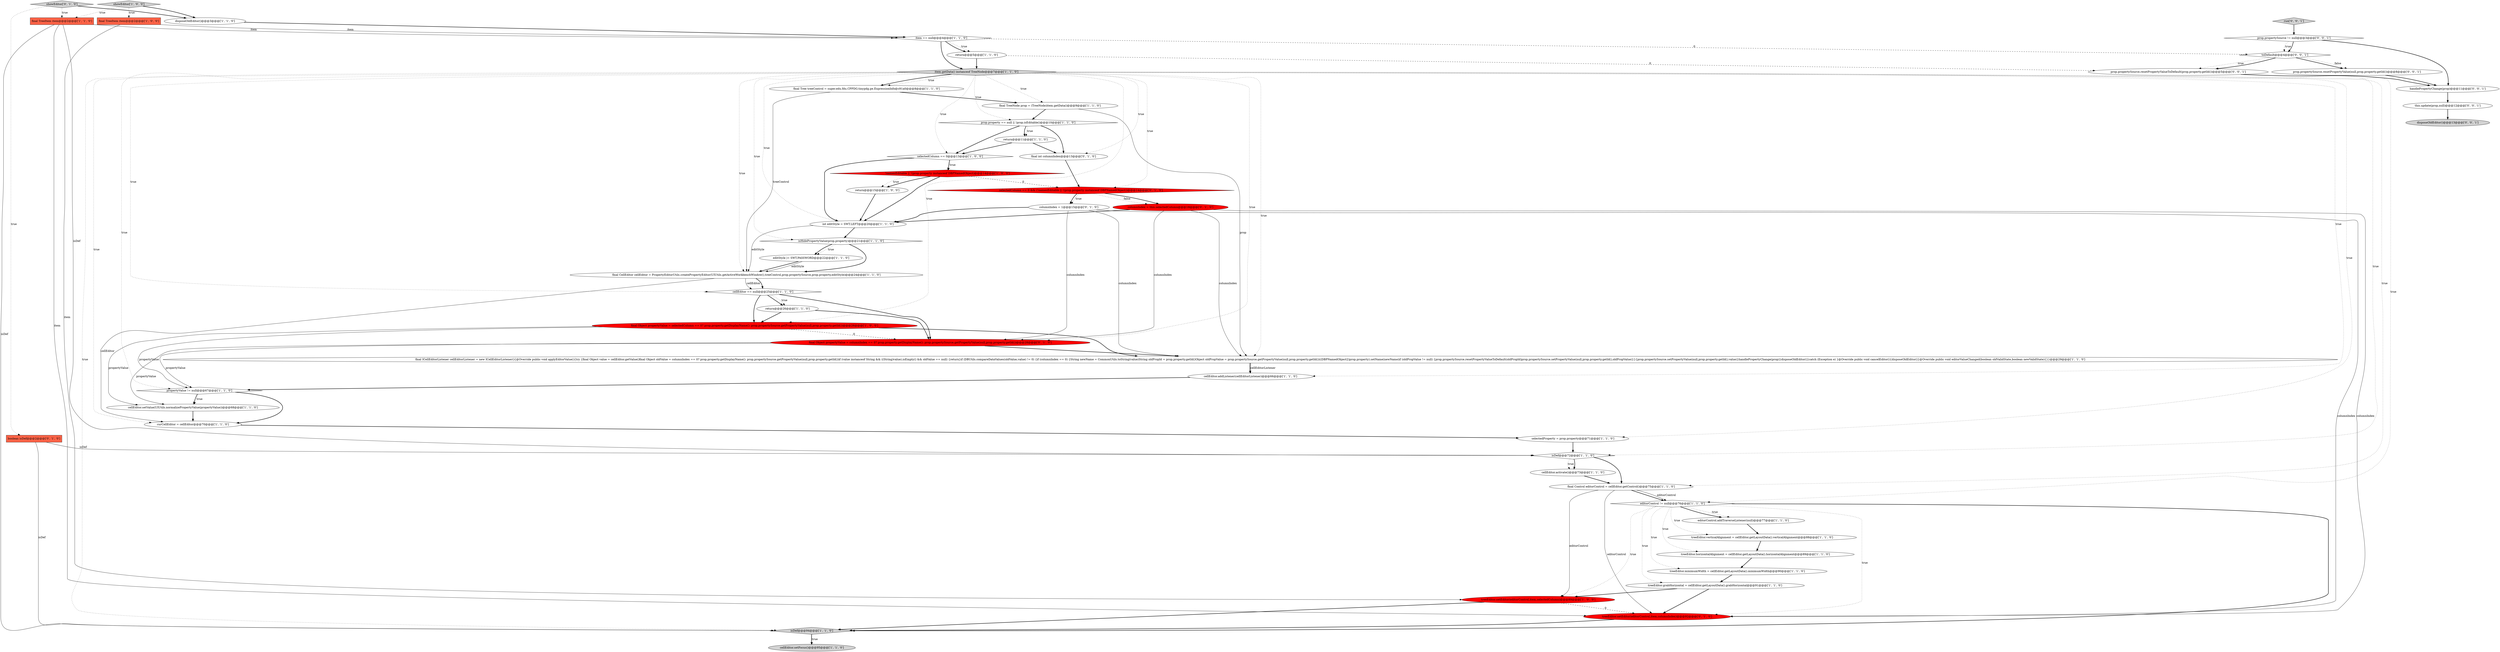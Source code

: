 digraph {
12 [style = filled, label = "final Control editorControl = cellEditor.getControl()@@@75@@@['1', '1', '0']", fillcolor = white, shape = ellipse image = "AAA0AAABBB1BBB"];
17 [style = filled, label = "cellEditor.activate()@@@73@@@['1', '1', '0']", fillcolor = white, shape = ellipse image = "AAA0AAABBB1BBB"];
39 [style = filled, label = "columnIndex = 1@@@15@@@['0', '1', '0']", fillcolor = white, shape = ellipse image = "AAA0AAABBB2BBB"];
43 [style = filled, label = "final int columnIndex@@@13@@@['0', '1', '0']", fillcolor = white, shape = ellipse image = "AAA0AAABBB2BBB"];
47 [style = filled, label = "prop.propertySource.resetPropertyValue(null,prop.property.getId())@@@8@@@['0', '0', '1']", fillcolor = white, shape = ellipse image = "AAA0AAABBB3BBB"];
54 [style = filled, label = "disposeOldEditor()@@@13@@@['0', '0', '1']", fillcolor = lightgray, shape = ellipse image = "AAA0AAABBB3BBB"];
8 [style = filled, label = "final TreeItem item@@@2@@@['1', '0', '0']", fillcolor = tomato, shape = box image = "AAA0AAABBB1BBB"];
37 [style = filled, label = "return@@@26@@@['1', '1', '0']", fillcolor = white, shape = ellipse image = "AAA0AAABBB1BBB"];
10 [style = filled, label = "selectedProperty = prop.property@@@71@@@['1', '1', '0']", fillcolor = white, shape = ellipse image = "AAA0AAABBB1BBB"];
42 [style = filled, label = "final Object propertyValue = columnIndex == 0? prop.property.getDisplayName(): prop.propertySource.getPropertyValue(null,prop.property.getId())@@@28@@@['0', '1', '0']", fillcolor = red, shape = ellipse image = "AAA1AAABBB2BBB"];
22 [style = filled, label = "selectedColumn == 0@@@13@@@['1', '0', '0']", fillcolor = white, shape = diamond image = "AAA0AAABBB1BBB"];
52 [style = filled, label = "this.update(prop,null)@@@12@@@['0', '0', '1']", fillcolor = white, shape = ellipse image = "AAA0AAABBB3BBB"];
5 [style = filled, label = "final Tree treeControl = super.edu.fdu.CPPDG.tinypdg.pe.ExpressionInfo@c91a0@@@8@@@['1', '1', '0']", fillcolor = white, shape = ellipse image = "AAA0AAABBB1BBB"];
6 [style = filled, label = "item.getData() instanceof TreeNode@@@7@@@['1', '1', '0']", fillcolor = lightgray, shape = diamond image = "AAA0AAABBB1BBB"];
34 [style = filled, label = "int editStyle = SWT.LEFT@@@20@@@['1', '1', '0']", fillcolor = white, shape = ellipse image = "AAA0AAABBB1BBB"];
2 [style = filled, label = "isHidePropertyValue(prop.property)@@@21@@@['1', '1', '0']", fillcolor = white, shape = diamond image = "AAA0AAABBB1BBB"];
45 [style = filled, label = "treeEditor.setEditor(editorControl,item,columnIndex)@@@92@@@['0', '1', '0']", fillcolor = red, shape = ellipse image = "AAA1AAABBB2BBB"];
35 [style = filled, label = "editorControl.addTraverseListener(null)@@@77@@@['1', '1', '0']", fillcolor = white, shape = ellipse image = "AAA0AAABBB1BBB"];
40 [style = filled, label = "showEditor['0', '1', '0']", fillcolor = lightgray, shape = diamond image = "AAA0AAABBB2BBB"];
29 [style = filled, label = "cellEditor.addListener(cellEditorListener)@@@66@@@['1', '1', '0']", fillcolor = white, shape = ellipse image = "AAA0AAABBB1BBB"];
41 [style = filled, label = "columnIndex = this.selectedColumn@@@18@@@['0', '1', '0']", fillcolor = red, shape = ellipse image = "AAA1AAABBB2BBB"];
46 [style = filled, label = "boolean isDef@@@2@@@['0', '1', '0']", fillcolor = tomato, shape = box image = "AAA0AAABBB2BBB"];
11 [style = filled, label = "final Object propertyValue = selectedColumn == 0? prop.property.getDisplayName(): prop.propertySource.getPropertyValue(null,prop.property.getId())@@@26@@@['1', '0', '0']", fillcolor = red, shape = ellipse image = "AAA1AAABBB1BBB"];
38 [style = filled, label = "cellEditor == null@@@25@@@['1', '1', '0']", fillcolor = white, shape = diamond image = "AAA0AAABBB1BBB"];
53 [style = filled, label = "toDefault@@@4@@@['0', '0', '1']", fillcolor = white, shape = diamond image = "AAA0AAABBB3BBB"];
19 [style = filled, label = "final TreeNode prop = (TreeNode)item.getData()@@@9@@@['1', '1', '0']", fillcolor = white, shape = ellipse image = "AAA0AAABBB1BBB"];
48 [style = filled, label = "run['0', '0', '1']", fillcolor = lightgray, shape = diamond image = "AAA0AAABBB3BBB"];
44 [style = filled, label = "selectedColumn == 0 && (!namesEditable || !(prop.property instanceof DBPNamedObject))@@@14@@@['0', '1', '0']", fillcolor = red, shape = diamond image = "AAA1AAABBB2BBB"];
9 [style = filled, label = "disposeOldEditor()@@@3@@@['1', '1', '0']", fillcolor = white, shape = ellipse image = "AAA0AAABBB1BBB"];
21 [style = filled, label = "isDef@@@94@@@['1', '1', '0']", fillcolor = lightgray, shape = diamond image = "AAA0AAABBB1BBB"];
20 [style = filled, label = "showEditor['1', '0', '0']", fillcolor = lightgray, shape = diamond image = "AAA0AAABBB1BBB"];
28 [style = filled, label = "final ICellEditorListener cellEditorListener = new ICellEditorListener(){@Override public void applyEditorValue(){try {final Object value = cellEditor.getValue()final Object oldValue = columnIndex == 0? prop.property.getDisplayName(): prop.propertySource.getPropertyValue(null,prop.property.getId())if (value instanceof String && ((String)value).isEmpty() && oldValue == null) {return}if (DBUtils.compareDataValues(oldValue,value) != 0) {if (columnIndex == 0) {String newName = CommonUtils.toString(value)String oldPropId = prop.property.getId()Object oldPropValue = prop.propertySource.getPropertyValue(null,prop.property.getId())((DBPNamedObject2)prop.property).setName(newName)if (oldPropValue != null) {prop.propertySource.resetPropertyValueToDefault(oldPropId)prop.propertySource.setPropertyValue(null,prop.property.getId(),oldPropValue)}}{prop.propertySource.setPropertyValue(null,prop.property.getId(),value)}handlePropertyChange(prop)}disposeOldEditor()}catch (Exception e) }@Override public void cancelEditor(){disposeOldEditor()}@Override public void editorValueChanged(boolean oldValidState,boolean newValidState){}}@@@29@@@['1', '1', '0']", fillcolor = white, shape = ellipse image = "AAA0AAABBB1BBB"];
24 [style = filled, label = "cellEditor.setFocus()@@@95@@@['1', '1', '0']", fillcolor = lightgray, shape = ellipse image = "AAA0AAABBB1BBB"];
1 [style = filled, label = "return@@@11@@@['1', '1', '0']", fillcolor = white, shape = ellipse image = "AAA0AAABBB1BBB"];
30 [style = filled, label = "item == null@@@4@@@['1', '1', '0']", fillcolor = white, shape = diamond image = "AAA0AAABBB1BBB"];
13 [style = filled, label = "final TreeItem item@@@2@@@['1', '1', '0']", fillcolor = tomato, shape = box image = "AAA0AAABBB1BBB"];
14 [style = filled, label = "cellEditor.setValue(UIUtils.normalizePropertyValue(propertyValue))@@@68@@@['1', '1', '0']", fillcolor = white, shape = ellipse image = "AAA0AAABBB1BBB"];
7 [style = filled, label = "treeEditor.horizontalAlignment = cellEditor.getLayoutData().horizontalAlignment@@@89@@@['1', '1', '0']", fillcolor = white, shape = ellipse image = "AAA0AAABBB1BBB"];
32 [style = filled, label = "return@@@15@@@['1', '0', '0']", fillcolor = white, shape = ellipse image = "AAA0AAABBB1BBB"];
31 [style = filled, label = "curCellEditor = cellEditor@@@70@@@['1', '1', '0']", fillcolor = white, shape = ellipse image = "AAA0AAABBB1BBB"];
49 [style = filled, label = "prop.propertySource.resetPropertyValueToDefault(prop.property.getId())@@@5@@@['0', '0', '1']", fillcolor = white, shape = ellipse image = "AAA0AAABBB3BBB"];
33 [style = filled, label = "prop.property == null || !prop.isEditable()@@@10@@@['1', '1', '0']", fillcolor = white, shape = diamond image = "AAA0AAABBB1BBB"];
18 [style = filled, label = "treeEditor.setEditor(editorControl,item,selectedColumn)@@@89@@@['1', '0', '0']", fillcolor = red, shape = ellipse image = "AAA1AAABBB1BBB"];
3 [style = filled, label = "editStyle |= SWT.PASSWORD@@@22@@@['1', '1', '0']", fillcolor = white, shape = ellipse image = "AAA0AAABBB1BBB"];
15 [style = filled, label = "editorControl != null@@@76@@@['1', '1', '0']", fillcolor = white, shape = diamond image = "AAA0AAABBB1BBB"];
0 [style = filled, label = "treeEditor.grabHorizontal = cellEditor.getLayoutData().grabHorizontal@@@91@@@['1', '1', '0']", fillcolor = white, shape = ellipse image = "AAA0AAABBB1BBB"];
27 [style = filled, label = "treeEditor.verticalAlignment = cellEditor.getLayoutData().verticalAlignment@@@88@@@['1', '1', '0']", fillcolor = white, shape = ellipse image = "AAA0AAABBB1BBB"];
25 [style = filled, label = "return@@@5@@@['1', '1', '0']", fillcolor = white, shape = ellipse image = "AAA0AAABBB1BBB"];
50 [style = filled, label = "prop.propertySource != null@@@3@@@['0', '0', '1']", fillcolor = white, shape = diamond image = "AAA0AAABBB3BBB"];
51 [style = filled, label = "handlePropertyChange(prop)@@@11@@@['0', '0', '1']", fillcolor = white, shape = ellipse image = "AAA0AAABBB3BBB"];
26 [style = filled, label = "!namesEditable || !(prop.property instanceof DBPNamedObject)@@@14@@@['1', '0', '0']", fillcolor = red, shape = diamond image = "AAA1AAABBB1BBB"];
4 [style = filled, label = "final CellEditor cellEditor = PropertyEditorUtils.createPropertyEditor(UIUtils.getActiveWorkbenchWindow(),treeControl,prop.propertySource,prop.property,editStyle)@@@24@@@['1', '1', '0']", fillcolor = white, shape = ellipse image = "AAA0AAABBB1BBB"];
16 [style = filled, label = "propertyValue != null@@@67@@@['1', '1', '0']", fillcolor = white, shape = diamond image = "AAA0AAABBB1BBB"];
36 [style = filled, label = "treeEditor.minimumWidth = cellEditor.getLayoutData().minimumWidth@@@90@@@['1', '1', '0']", fillcolor = white, shape = ellipse image = "AAA0AAABBB1BBB"];
23 [style = filled, label = "isDef@@@72@@@['1', '1', '0']", fillcolor = white, shape = diamond image = "AAA0AAABBB1BBB"];
42->14 [style = solid, label="propertyValue"];
41->42 [style = solid, label="columnIndex"];
6->31 [style = dotted, label="true"];
37->11 [style = bold, label=""];
20->9 [style = bold, label=""];
15->21 [style = bold, label=""];
26->34 [style = bold, label=""];
40->13 [style = dotted, label="true"];
13->23 [style = solid, label="isDef"];
53->47 [style = bold, label=""];
4->38 [style = solid, label="cellEditor"];
49->51 [style = bold, label=""];
21->24 [style = bold, label=""];
32->34 [style = bold, label=""];
30->6 [style = bold, label=""];
25->6 [style = bold, label=""];
38->42 [style = bold, label=""];
15->7 [style = dotted, label="true"];
3->4 [style = bold, label=""];
6->19 [style = dotted, label="true"];
6->38 [style = dotted, label="true"];
40->46 [style = dotted, label="true"];
34->4 [style = solid, label="editStyle"];
13->21 [style = solid, label="isDef"];
11->16 [style = solid, label="propertyValue"];
36->0 [style = bold, label=""];
39->42 [style = solid, label="columnIndex"];
21->24 [style = dotted, label="true"];
34->2 [style = bold, label=""];
5->4 [style = solid, label="treeControl"];
27->7 [style = bold, label=""];
19->28 [style = solid, label="prop"];
47->51 [style = bold, label=""];
16->14 [style = bold, label=""];
23->17 [style = bold, label=""];
20->13 [style = dotted, label="true"];
23->12 [style = bold, label=""];
3->4 [style = solid, label="editStyle"];
6->11 [style = dotted, label="true"];
23->17 [style = dotted, label="true"];
43->44 [style = bold, label=""];
11->14 [style = solid, label="propertyValue"];
6->15 [style = dotted, label="true"];
53->49 [style = dotted, label="true"];
2->3 [style = dotted, label="true"];
11->28 [style = bold, label=""];
4->38 [style = bold, label=""];
26->32 [style = bold, label=""];
38->11 [style = bold, label=""];
39->34 [style = bold, label=""];
15->18 [style = dotted, label="true"];
44->41 [style = dotted, label="false"];
48->50 [style = bold, label=""];
15->35 [style = dotted, label="true"];
18->45 [style = dashed, label="0"];
26->44 [style = dashed, label="0"];
2->4 [style = bold, label=""];
15->35 [style = bold, label=""];
15->27 [style = dotted, label="true"];
6->5 [style = dotted, label="true"];
38->37 [style = bold, label=""];
26->32 [style = dotted, label="true"];
6->29 [style = dotted, label="true"];
6->43 [style = dotted, label="true"];
16->14 [style = dotted, label="true"];
44->41 [style = bold, label=""];
13->45 [style = solid, label="item"];
45->21 [style = bold, label=""];
6->42 [style = dotted, label="true"];
6->12 [style = dotted, label="true"];
39->45 [style = solid, label="columnIndex"];
11->42 [style = dashed, label="0"];
6->33 [style = dotted, label="true"];
29->16 [style = bold, label=""];
52->54 [style = bold, label=""];
19->33 [style = bold, label=""];
38->37 [style = dotted, label="true"];
22->26 [style = bold, label=""];
28->29 [style = bold, label=""];
0->45 [style = bold, label=""];
2->3 [style = bold, label=""];
8->18 [style = solid, label="item"];
44->39 [style = dotted, label="true"];
40->9 [style = bold, label=""];
42->16 [style = solid, label="propertyValue"];
6->22 [style = dotted, label="true"];
51->52 [style = bold, label=""];
25->49 [style = dashed, label="0"];
15->0 [style = dotted, label="true"];
46->21 [style = solid, label="isDef"];
6->10 [style = dotted, label="true"];
5->19 [style = bold, label=""];
50->53 [style = dotted, label="true"];
6->5 [style = bold, label=""];
28->29 [style = solid, label="cellEditorListener"];
17->12 [style = bold, label=""];
6->2 [style = dotted, label="true"];
8->30 [style = solid, label="item"];
30->25 [style = dotted, label="true"];
22->26 [style = dotted, label="true"];
31->10 [style = bold, label=""];
10->23 [style = bold, label=""];
16->31 [style = bold, label=""];
33->43 [style = bold, label=""];
14->31 [style = bold, label=""];
0->18 [style = bold, label=""];
18->21 [style = bold, label=""];
42->28 [style = bold, label=""];
6->21 [style = dotted, label="true"];
15->45 [style = dotted, label="true"];
41->34 [style = bold, label=""];
37->42 [style = bold, label=""];
33->22 [style = bold, label=""];
7->36 [style = bold, label=""];
41->45 [style = solid, label="columnIndex"];
35->27 [style = bold, label=""];
1->43 [style = bold, label=""];
20->8 [style = dotted, label="true"];
15->36 [style = dotted, label="true"];
12->45 [style = solid, label="editorControl"];
12->15 [style = bold, label=""];
6->23 [style = dotted, label="true"];
30->25 [style = bold, label=""];
9->30 [style = bold, label=""];
33->1 [style = bold, label=""];
44->39 [style = bold, label=""];
30->53 [style = dashed, label="0"];
6->44 [style = dotted, label="true"];
4->31 [style = solid, label="cellEditor"];
1->22 [style = bold, label=""];
12->15 [style = solid, label="editorControl"];
6->28 [style = dotted, label="true"];
53->49 [style = bold, label=""];
41->28 [style = solid, label="columnIndex"];
6->4 [style = dotted, label="true"];
39->28 [style = solid, label="columnIndex"];
50->51 [style = bold, label=""];
22->34 [style = bold, label=""];
33->1 [style = dotted, label="true"];
6->34 [style = dotted, label="true"];
53->47 [style = dotted, label="false"];
12->18 [style = solid, label="editorControl"];
50->53 [style = bold, label=""];
6->16 [style = dotted, label="true"];
13->30 [style = solid, label="item"];
46->23 [style = solid, label="isDef"];
}
